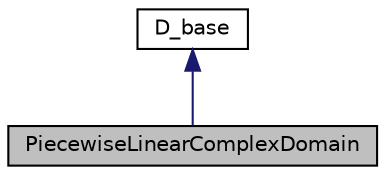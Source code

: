 digraph "PiecewiseLinearComplexDomain"
{
 // LATEX_PDF_SIZE
  edge [fontname="Helvetica",fontsize="10",labelfontname="Helvetica",labelfontsize="10"];
  node [fontname="Helvetica",fontsize="10",shape=record];
  Node1 [label="PiecewiseLinearComplexDomain",height=0.2,width=0.4,color="black", fillcolor="grey75", style="filled", fontcolor="black",tooltip=" "];
  Node2 -> Node1 [dir="back",color="midnightblue",fontsize="10",style="solid",fontname="Helvetica"];
  Node2 [label="D_base",height=0.2,width=0.4,color="black", fillcolor="white", style="filled",URL="$d8/d98/classD__base.html",tooltip=" "];
}

